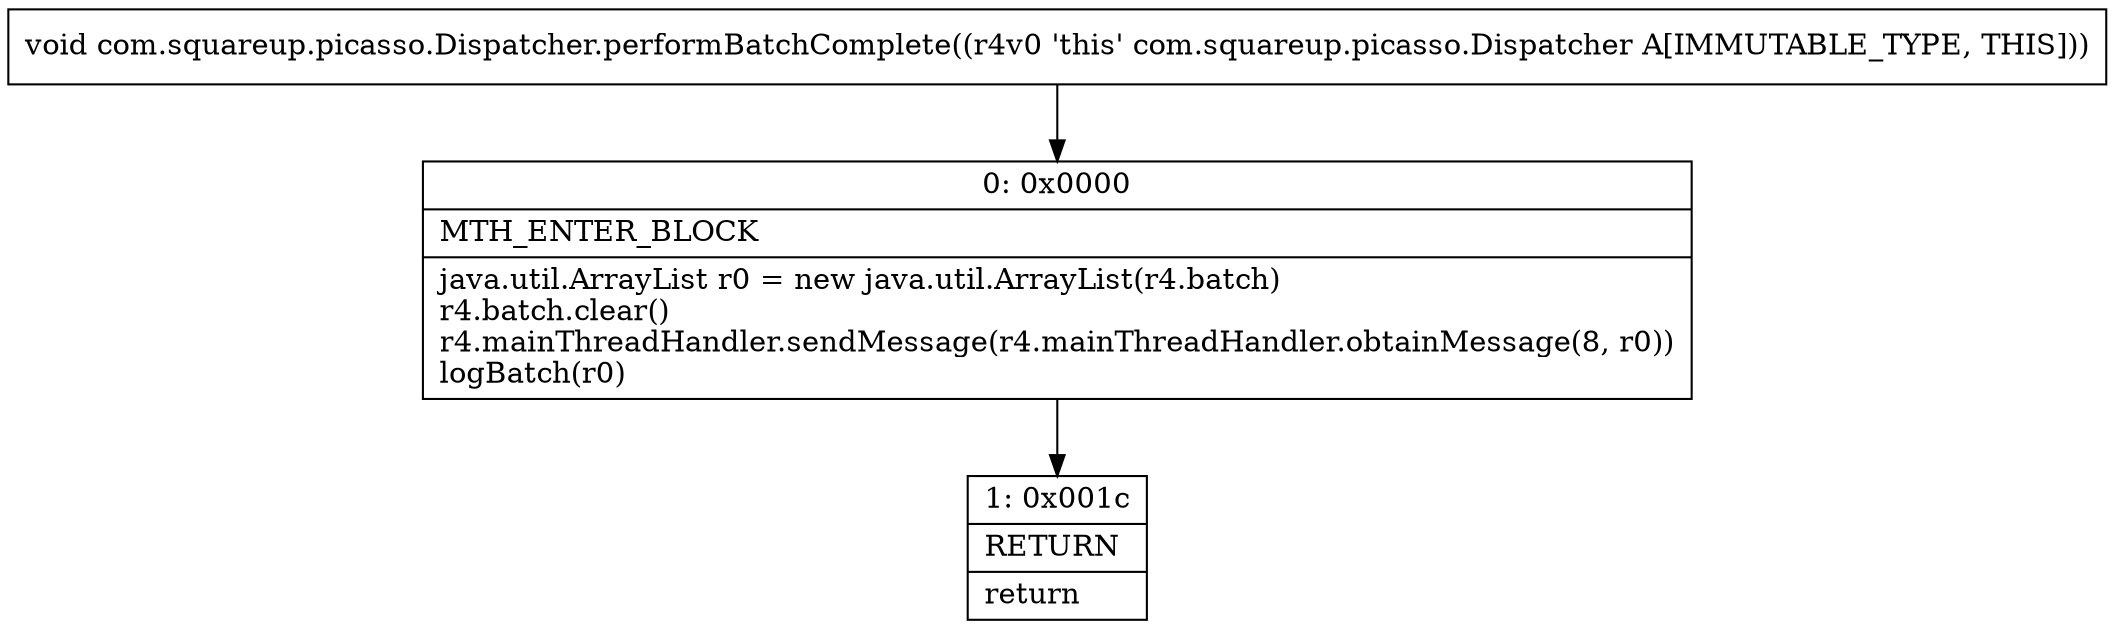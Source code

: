 digraph "CFG forcom.squareup.picasso.Dispatcher.performBatchComplete()V" {
Node_0 [shape=record,label="{0\:\ 0x0000|MTH_ENTER_BLOCK\l|java.util.ArrayList r0 = new java.util.ArrayList(r4.batch)\lr4.batch.clear()\lr4.mainThreadHandler.sendMessage(r4.mainThreadHandler.obtainMessage(8, r0))\llogBatch(r0)\l}"];
Node_1 [shape=record,label="{1\:\ 0x001c|RETURN\l|return\l}"];
MethodNode[shape=record,label="{void com.squareup.picasso.Dispatcher.performBatchComplete((r4v0 'this' com.squareup.picasso.Dispatcher A[IMMUTABLE_TYPE, THIS])) }"];
MethodNode -> Node_0;
Node_0 -> Node_1;
}

